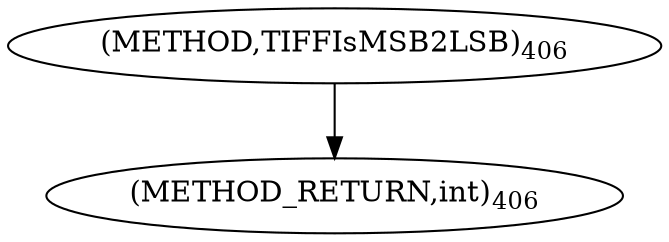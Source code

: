 digraph "TIFFIsMSB2LSB" {  
"8687" [label = <(METHOD,TIFFIsMSB2LSB)<SUB>406</SUB>> ]
"8689" [label = <(METHOD_RETURN,int)<SUB>406</SUB>> ]
  "8687" -> "8689" 
}

